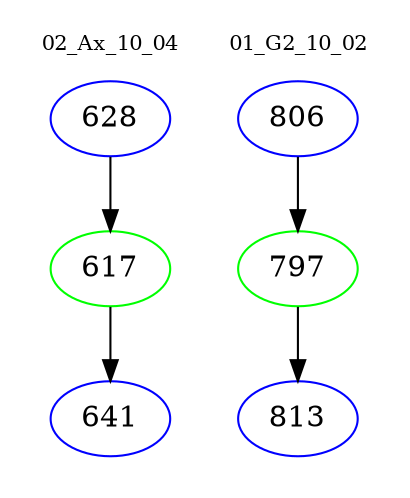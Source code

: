 digraph{
subgraph cluster_0 {
color = white
label = "02_Ax_10_04";
fontsize=10;
T0_628 [label="628", color="blue"]
T0_628 -> T0_617 [color="black"]
T0_617 [label="617", color="green"]
T0_617 -> T0_641 [color="black"]
T0_641 [label="641", color="blue"]
}
subgraph cluster_1 {
color = white
label = "01_G2_10_02";
fontsize=10;
T1_806 [label="806", color="blue"]
T1_806 -> T1_797 [color="black"]
T1_797 [label="797", color="green"]
T1_797 -> T1_813 [color="black"]
T1_813 [label="813", color="blue"]
}
}
